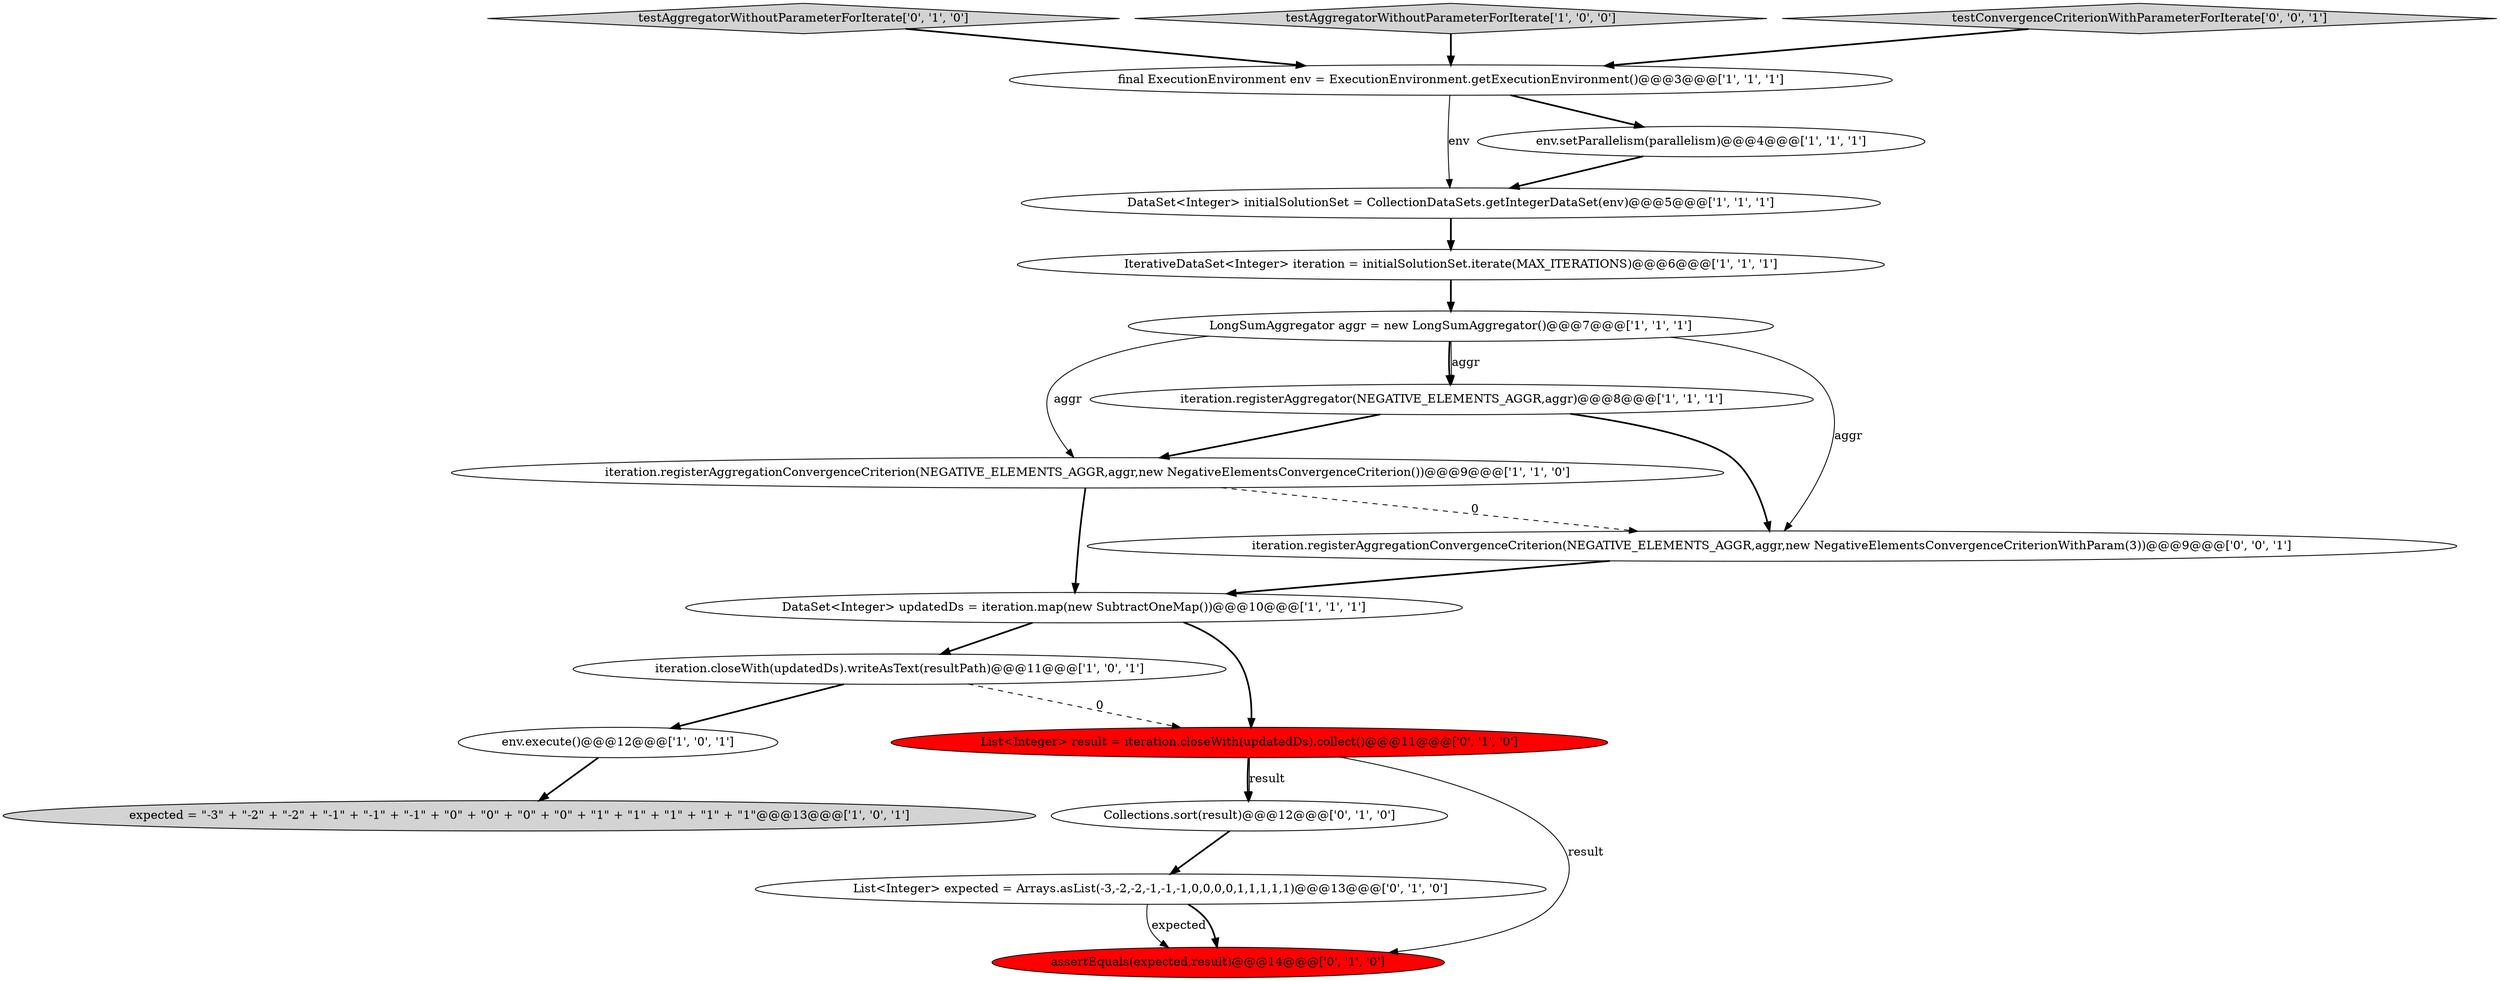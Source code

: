 digraph {
6 [style = filled, label = "LongSumAggregator aggr = new LongSumAggregator()@@@7@@@['1', '1', '1']", fillcolor = white, shape = ellipse image = "AAA0AAABBB1BBB"];
9 [style = filled, label = "IterativeDataSet<Integer> iteration = initialSolutionSet.iterate(MAX_ITERATIONS)@@@6@@@['1', '1', '1']", fillcolor = white, shape = ellipse image = "AAA0AAABBB1BBB"];
11 [style = filled, label = "expected = \"-3\" + \"-2\" + \"-2\" + \"-1\" + \"-1\" + \"-1\" + \"0\" + \"0\" + \"0\" + \"0\" + \"1\" + \"1\" + \"1\" + \"1\" + \"1\"@@@13@@@['1', '0', '1']", fillcolor = lightgray, shape = ellipse image = "AAA0AAABBB1BBB"];
15 [style = filled, label = "testAggregatorWithoutParameterForIterate['0', '1', '0']", fillcolor = lightgray, shape = diamond image = "AAA0AAABBB2BBB"];
0 [style = filled, label = "DataSet<Integer> initialSolutionSet = CollectionDataSets.getIntegerDataSet(env)@@@5@@@['1', '1', '1']", fillcolor = white, shape = ellipse image = "AAA0AAABBB1BBB"];
14 [style = filled, label = "assertEquals(expected,result)@@@14@@@['0', '1', '0']", fillcolor = red, shape = ellipse image = "AAA1AAABBB2BBB"];
16 [style = filled, label = "Collections.sort(result)@@@12@@@['0', '1', '0']", fillcolor = white, shape = ellipse image = "AAA0AAABBB2BBB"];
1 [style = filled, label = "final ExecutionEnvironment env = ExecutionEnvironment.getExecutionEnvironment()@@@3@@@['1', '1', '1']", fillcolor = white, shape = ellipse image = "AAA0AAABBB1BBB"];
8 [style = filled, label = "env.execute()@@@12@@@['1', '0', '1']", fillcolor = white, shape = ellipse image = "AAA0AAABBB1BBB"];
4 [style = filled, label = "iteration.registerAggregationConvergenceCriterion(NEGATIVE_ELEMENTS_AGGR,aggr,new NegativeElementsConvergenceCriterion())@@@9@@@['1', '1', '0']", fillcolor = white, shape = ellipse image = "AAA0AAABBB1BBB"];
2 [style = filled, label = "env.setParallelism(parallelism)@@@4@@@['1', '1', '1']", fillcolor = white, shape = ellipse image = "AAA0AAABBB1BBB"];
3 [style = filled, label = "testAggregatorWithoutParameterForIterate['1', '0', '0']", fillcolor = lightgray, shape = diamond image = "AAA0AAABBB1BBB"];
7 [style = filled, label = "DataSet<Integer> updatedDs = iteration.map(new SubtractOneMap())@@@10@@@['1', '1', '1']", fillcolor = white, shape = ellipse image = "AAA0AAABBB1BBB"];
10 [style = filled, label = "iteration.closeWith(updatedDs).writeAsText(resultPath)@@@11@@@['1', '0', '1']", fillcolor = white, shape = ellipse image = "AAA0AAABBB1BBB"];
18 [style = filled, label = "iteration.registerAggregationConvergenceCriterion(NEGATIVE_ELEMENTS_AGGR,aggr,new NegativeElementsConvergenceCriterionWithParam(3))@@@9@@@['0', '0', '1']", fillcolor = white, shape = ellipse image = "AAA0AAABBB3BBB"];
5 [style = filled, label = "iteration.registerAggregator(NEGATIVE_ELEMENTS_AGGR,aggr)@@@8@@@['1', '1', '1']", fillcolor = white, shape = ellipse image = "AAA0AAABBB1BBB"];
17 [style = filled, label = "testConvergenceCriterionWithParameterForIterate['0', '0', '1']", fillcolor = lightgray, shape = diamond image = "AAA0AAABBB3BBB"];
12 [style = filled, label = "List<Integer> result = iteration.closeWith(updatedDs).collect()@@@11@@@['0', '1', '0']", fillcolor = red, shape = ellipse image = "AAA1AAABBB2BBB"];
13 [style = filled, label = "List<Integer> expected = Arrays.asList(-3,-2,-2,-1,-1,-1,0,0,0,0,1,1,1,1,1)@@@13@@@['0', '1', '0']", fillcolor = white, shape = ellipse image = "AAA0AAABBB2BBB"];
4->18 [style = dashed, label="0"];
0->9 [style = bold, label=""];
16->13 [style = bold, label=""];
17->1 [style = bold, label=""];
3->1 [style = bold, label=""];
7->10 [style = bold, label=""];
7->12 [style = bold, label=""];
6->5 [style = solid, label="aggr"];
10->12 [style = dashed, label="0"];
12->16 [style = bold, label=""];
5->18 [style = bold, label=""];
4->7 [style = bold, label=""];
9->6 [style = bold, label=""];
6->5 [style = bold, label=""];
2->0 [style = bold, label=""];
12->16 [style = solid, label="result"];
6->4 [style = solid, label="aggr"];
1->0 [style = solid, label="env"];
10->8 [style = bold, label=""];
12->14 [style = solid, label="result"];
13->14 [style = solid, label="expected"];
5->4 [style = bold, label=""];
6->18 [style = solid, label="aggr"];
1->2 [style = bold, label=""];
18->7 [style = bold, label=""];
8->11 [style = bold, label=""];
13->14 [style = bold, label=""];
15->1 [style = bold, label=""];
}

